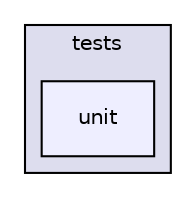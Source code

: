 digraph "/home/travis/rapp_temp/rapp-platform/rapp_audio_processing/tests/unit" {
  compound=true
  node [ fontsize="10", fontname="Helvetica"];
  edge [ labelfontsize="10", labelfontname="Helvetica"];
  subgraph clusterdir_a5f2821f18630ed130a736a62dcdb546 {
    graph [ bgcolor="#ddddee", pencolor="black", label="tests" fontname="Helvetica", fontsize="10", URL="dir_a5f2821f18630ed130a736a62dcdb546.html"]
  dir_aebc7a271f444f4a7fe33cc15872e0a3 [shape=box, label="unit", style="filled", fillcolor="#eeeeff", pencolor="black", URL="dir_aebc7a271f444f4a7fe33cc15872e0a3.html"];
  }
}
